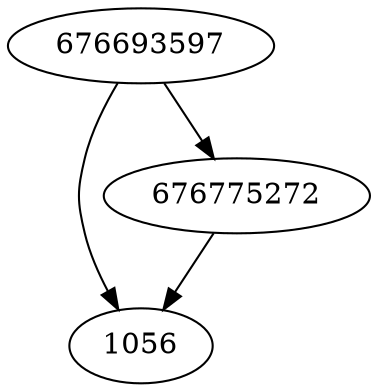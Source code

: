 strict digraph  {
1056;
676775272;
676693597;
676775272 -> 1056;
676693597 -> 1056;
676693597 -> 676775272;
}
